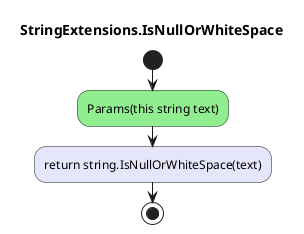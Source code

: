 @startuml StringExtensions.IsNullOrWhiteSpace
title StringExtensions.IsNullOrWhiteSpace
start
#LightGreen:Params(this string text);
#Lavender:return string.IsNullOrWhiteSpace(text);
stop
@enduml
